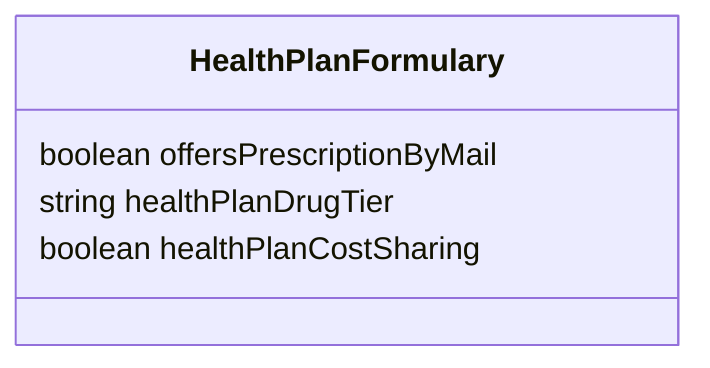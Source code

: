 classDiagram


class HealthPlanFormulary {

  boolean offersPrescriptionByMail
  string healthPlanDrugTier
  boolean healthPlanCostSharing

 }